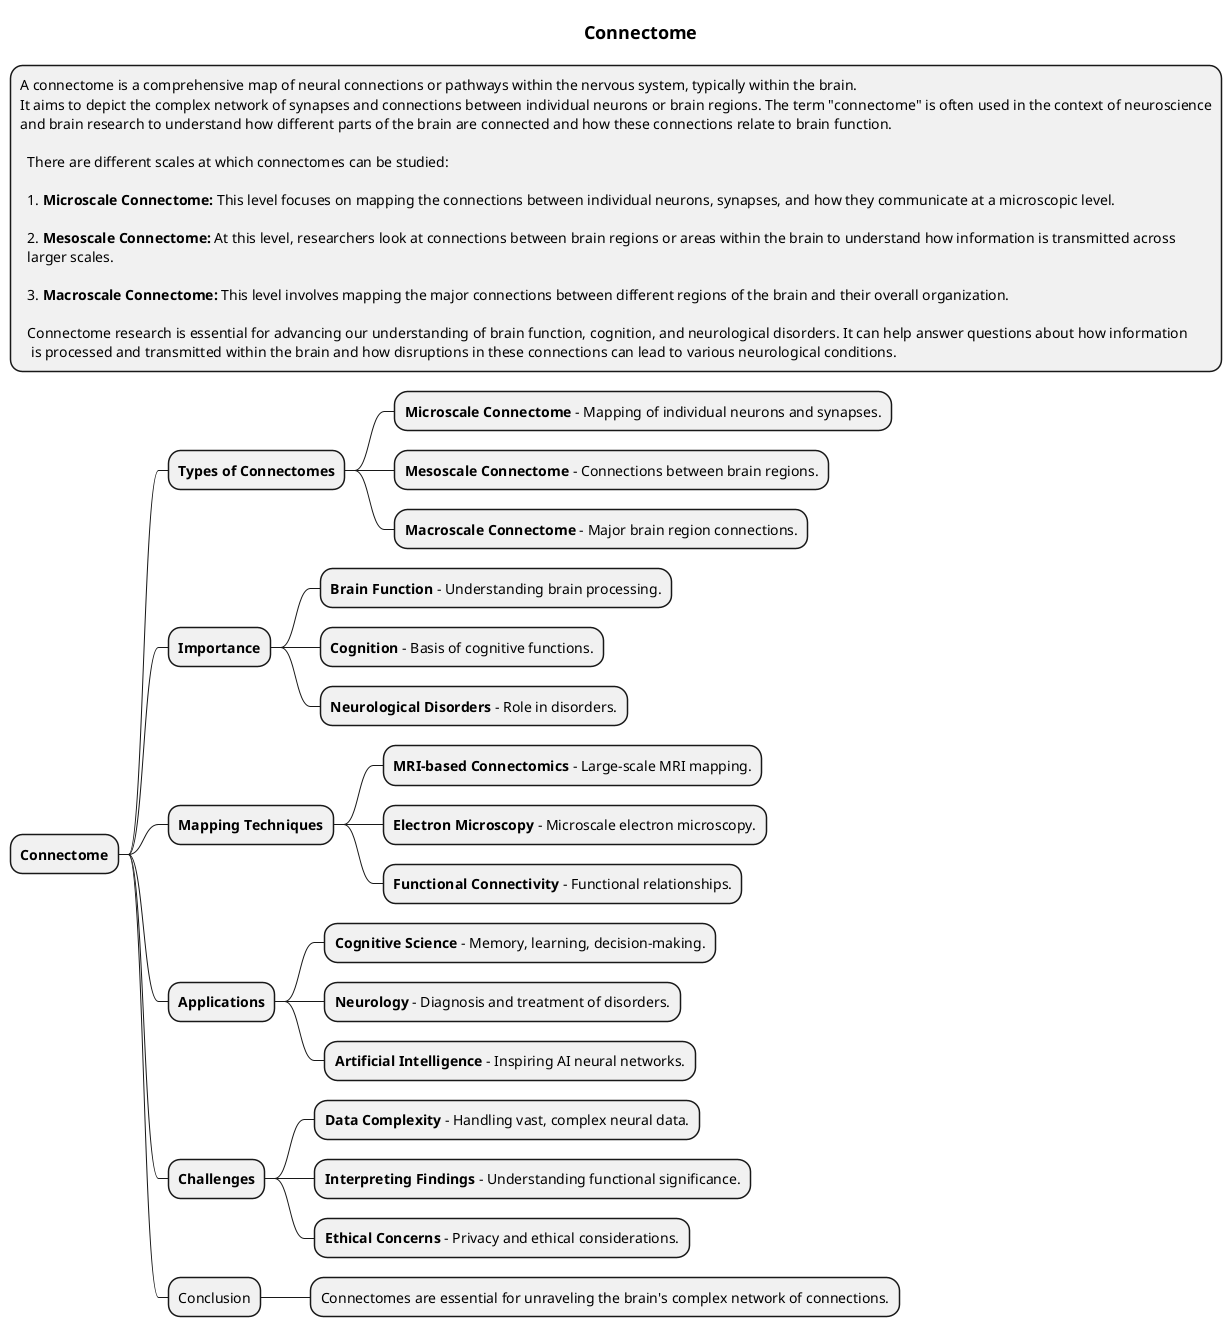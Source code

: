 @startmindmap
title =Connectome
*:A connectome is a comprehensive map of neural connections or pathways within the nervous system, typically within the brain.
It aims to depict the complex network of synapses and connections between individual neurons or brain regions. The term "connectome" is often used in the context of neuroscience
and brain research to understand how different parts of the brain are connected and how these connections relate to brain function.

  There are different scales at which connectomes can be studied:

  1. **Microscale Connectome:** This level focuses on mapping the connections between individual neurons, synapses, and how they communicate at a microscopic level.

  2. **Mesoscale Connectome:** At this level, researchers look at connections between brain regions or areas within the brain to understand how information is transmitted across
  larger scales.

  3. **Macroscale Connectome:** This level involves mapping the major connections between different regions of the brain and their overall organization.

  Connectome research is essential for advancing our understanding of brain function, cognition, and neurological disorders. It can help answer questions about how information
   is processed and transmitted within the brain and how disruptions in these connections can lead to various neurological conditions.;

* **Connectome**
** **Types of Connectomes**
*** **Microscale Connectome** - Mapping of individual neurons and synapses.
*** **Mesoscale Connectome** - Connections between brain regions.
*** **Macroscale Connectome** - Major brain region connections.

** **Importance**
*** **Brain Function** - Understanding brain processing.
*** **Cognition** - Basis of cognitive functions.
*** **Neurological Disorders** - Role in disorders.

** **Mapping Techniques**
*** **MRI-based Connectomics** - Large-scale MRI mapping.
*** **Electron Microscopy** - Microscale electron microscopy.
*** **Functional Connectivity** - Functional relationships.

** **Applications**
*** **Cognitive Science** - Memory, learning, decision-making.
*** **Neurology** - Diagnosis and treatment of disorders.
*** **Artificial Intelligence** - Inspiring AI neural networks.

** **Challenges**
*** **Data Complexity** - Handling vast, complex neural data.
*** **Interpreting Findings** - Understanding functional significance.
*** **Ethical Concerns** - Privacy and ethical considerations.

** Conclusion
*** Connectomes are essential for unraveling the brain's complex network of connections.
@endmindmap
